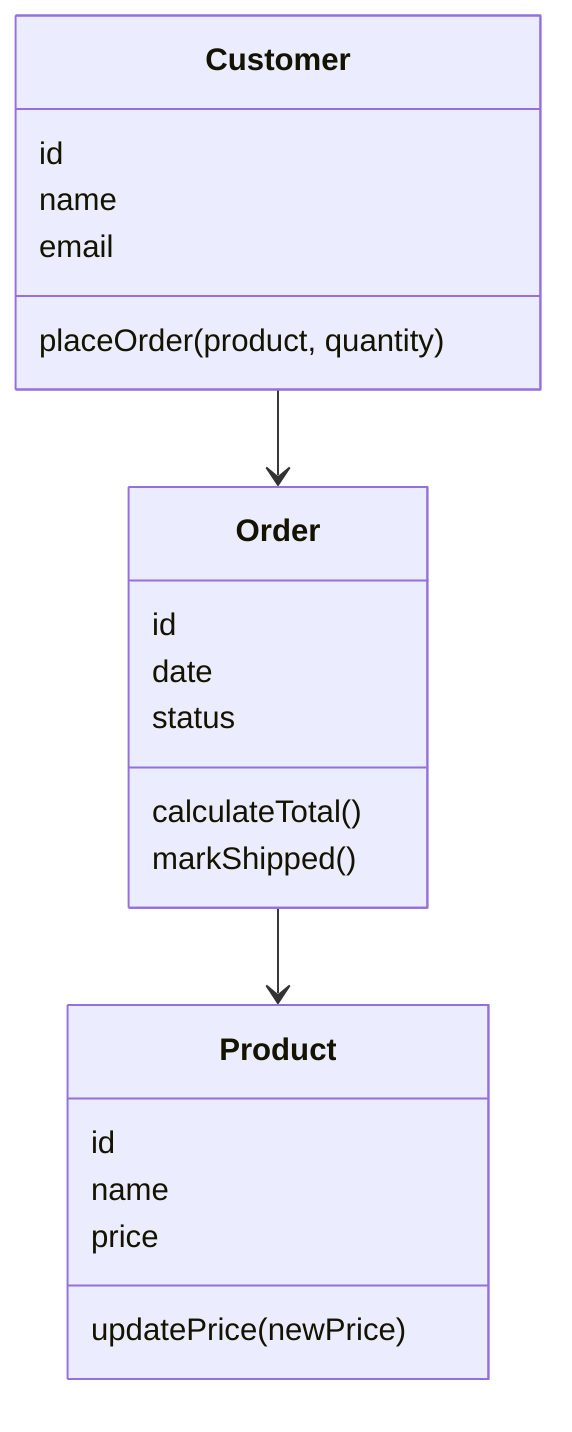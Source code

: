 classDiagram
  class Customer {
    id
    name
    email
    placeOrder(product, quantity)
  }

  class Product {
    id
    name
    price
    updatePrice(newPrice)
  }

  class Order {
    id
    date
    status
    calculateTotal()
    markShipped()
  }

  Customer --> Order
  Order --> Product